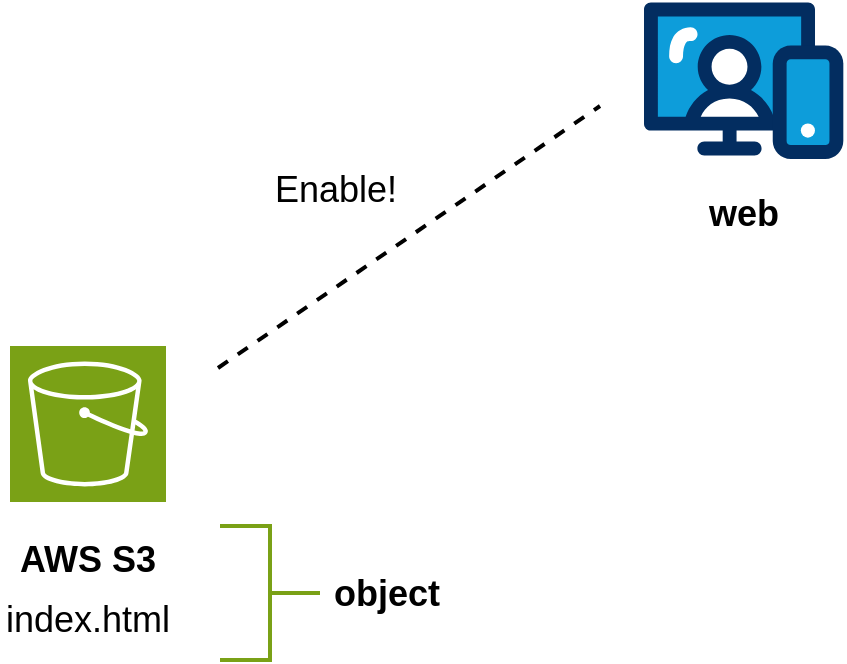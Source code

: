 <mxfile version="24.7.8">
  <diagram name="Page-1" id="hNaecbfj9xLWj9yIARN5">
    <mxGraphModel grid="0" page="0" gridSize="10" guides="1" tooltips="1" connect="1" arrows="1" fold="1" pageScale="1" pageWidth="827" pageHeight="1169" math="0" shadow="0">
      <root>
        <mxCell id="0" />
        <mxCell id="1" parent="0" />
        <mxCell id="ZdZwzVVC92mVo5gcMX2b-1" value="" style="sketch=0;points=[[0,0,0],[0.25,0,0],[0.5,0,0],[0.75,0,0],[1,0,0],[0,1,0],[0.25,1,0],[0.5,1,0],[0.75,1,0],[1,1,0],[0,0.25,0],[0,0.5,0],[0,0.75,0],[1,0.25,0],[1,0.5,0],[1,0.75,0]];outlineConnect=0;fontColor=#232F3E;fillColor=#7AA116;strokeColor=#ffffff;dashed=0;verticalLabelPosition=bottom;verticalAlign=top;align=center;html=1;fontSize=12;fontStyle=0;aspect=fixed;shape=mxgraph.aws4.resourceIcon;resIcon=mxgraph.aws4.s3;" vertex="1" parent="1">
          <mxGeometry x="-4" y="146" width="78" height="78" as="geometry" />
        </mxCell>
        <mxCell id="ZdZwzVVC92mVo5gcMX2b-2" value="AWS S3" style="text;strokeColor=none;align=center;fillColor=none;html=1;verticalAlign=middle;whiteSpace=wrap;rounded=0;fontSize=18;fontStyle=1" vertex="1" parent="1">
          <mxGeometry x="-9" y="238" width="88" height="30" as="geometry" />
        </mxCell>
        <mxCell id="ZdZwzVVC92mVo5gcMX2b-3" value="index.html" style="text;strokeColor=none;align=center;fillColor=none;html=1;verticalAlign=middle;whiteSpace=wrap;rounded=0;fontSize=18;fontStyle=0" vertex="1" parent="1">
          <mxGeometry x="-9" y="268" width="88" height="30" as="geometry" />
        </mxCell>
        <mxCell id="ZdZwzVVC92mVo5gcMX2b-4" value="" style="strokeWidth=2;html=1;shape=mxgraph.flowchart.annotation_2;align=left;labelPosition=right;pointerEvents=1;horizontal=1;rotation=-180;strokeColor=#7aa116;" vertex="1" parent="1">
          <mxGeometry x="101" y="236" width="50" height="67" as="geometry" />
        </mxCell>
        <mxCell id="ZdZwzVVC92mVo5gcMX2b-5" value="object" style="text;strokeColor=none;align=center;fillColor=none;html=1;verticalAlign=middle;whiteSpace=wrap;rounded=0;fontSize=18;fontStyle=1" vertex="1" parent="1">
          <mxGeometry x="154" y="254.5" width="61" height="30" as="geometry" />
        </mxCell>
        <mxCell id="ZdZwzVVC92mVo5gcMX2b-6" value="" style="verticalLabelPosition=bottom;aspect=fixed;html=1;shape=mxgraph.salesforce.web;" vertex="1" parent="1">
          <mxGeometry x="313" y="-26.0" width="99.66" height="78.73" as="geometry" />
        </mxCell>
        <mxCell id="ZdZwzVVC92mVo5gcMX2b-7" value="" style="edgeStyle=none;orthogonalLoop=1;jettySize=auto;html=1;rounded=0;endArrow=none;endFill=0;dashed=1;strokeWidth=2;" edge="1" parent="1">
          <mxGeometry width="80" relative="1" as="geometry">
            <mxPoint x="100" y="157" as="sourcePoint" />
            <mxPoint x="291" y="26" as="targetPoint" />
            <Array as="points" />
          </mxGeometry>
        </mxCell>
        <mxCell id="ZdZwzVVC92mVo5gcMX2b-8" value="web" style="text;strokeColor=none;align=center;fillColor=none;html=1;verticalAlign=middle;whiteSpace=wrap;rounded=0;fontSize=18;fontStyle=1" vertex="1" parent="1">
          <mxGeometry x="318.83" y="65" width="88" height="30" as="geometry" />
        </mxCell>
        <mxCell id="ZdZwzVVC92mVo5gcMX2b-9" value="Enable!" style="text;strokeColor=none;align=center;fillColor=none;html=1;verticalAlign=middle;whiteSpace=wrap;rounded=0;fontSize=18;fontStyle=0" vertex="1" parent="1">
          <mxGeometry x="115.0" y="52.73" width="88" height="30" as="geometry" />
        </mxCell>
      </root>
    </mxGraphModel>
  </diagram>
</mxfile>
